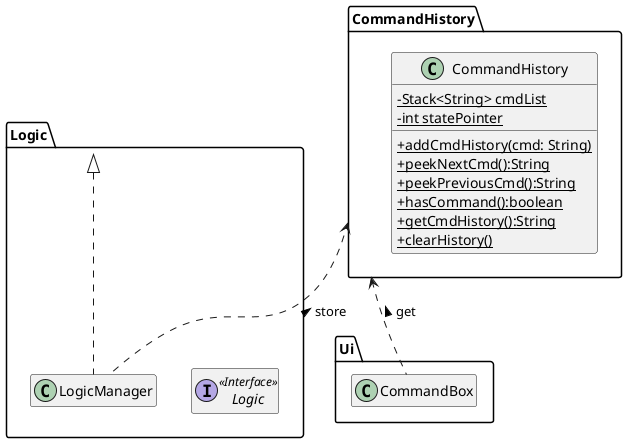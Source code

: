 @startuml
skinparam classAttributeIconSize 0
hide empty members

package Logic {
Interface Logic <<Interface>>
Class LogicManager
}

package Ui {
    Class CommandBox
}

package CommandHistory {
    Class CommandHistory {
        -{static}Stack<String> cmdList
        -{static}int statePointer
        +{static}addCmdHistory(cmd: String)
        +{static}peekNextCmd():String
        +{static}peekPreviousCmd():String
        +{static}hasCommand():boolean
        +{static}getCmdHistory():String
        +{static}clearHistory()
    }
}

LogicManager .up.|> Logic

LogicManager .up.> CommandHistory : store >

CommandBox .up.> CommandHistory : get >
@enduml

